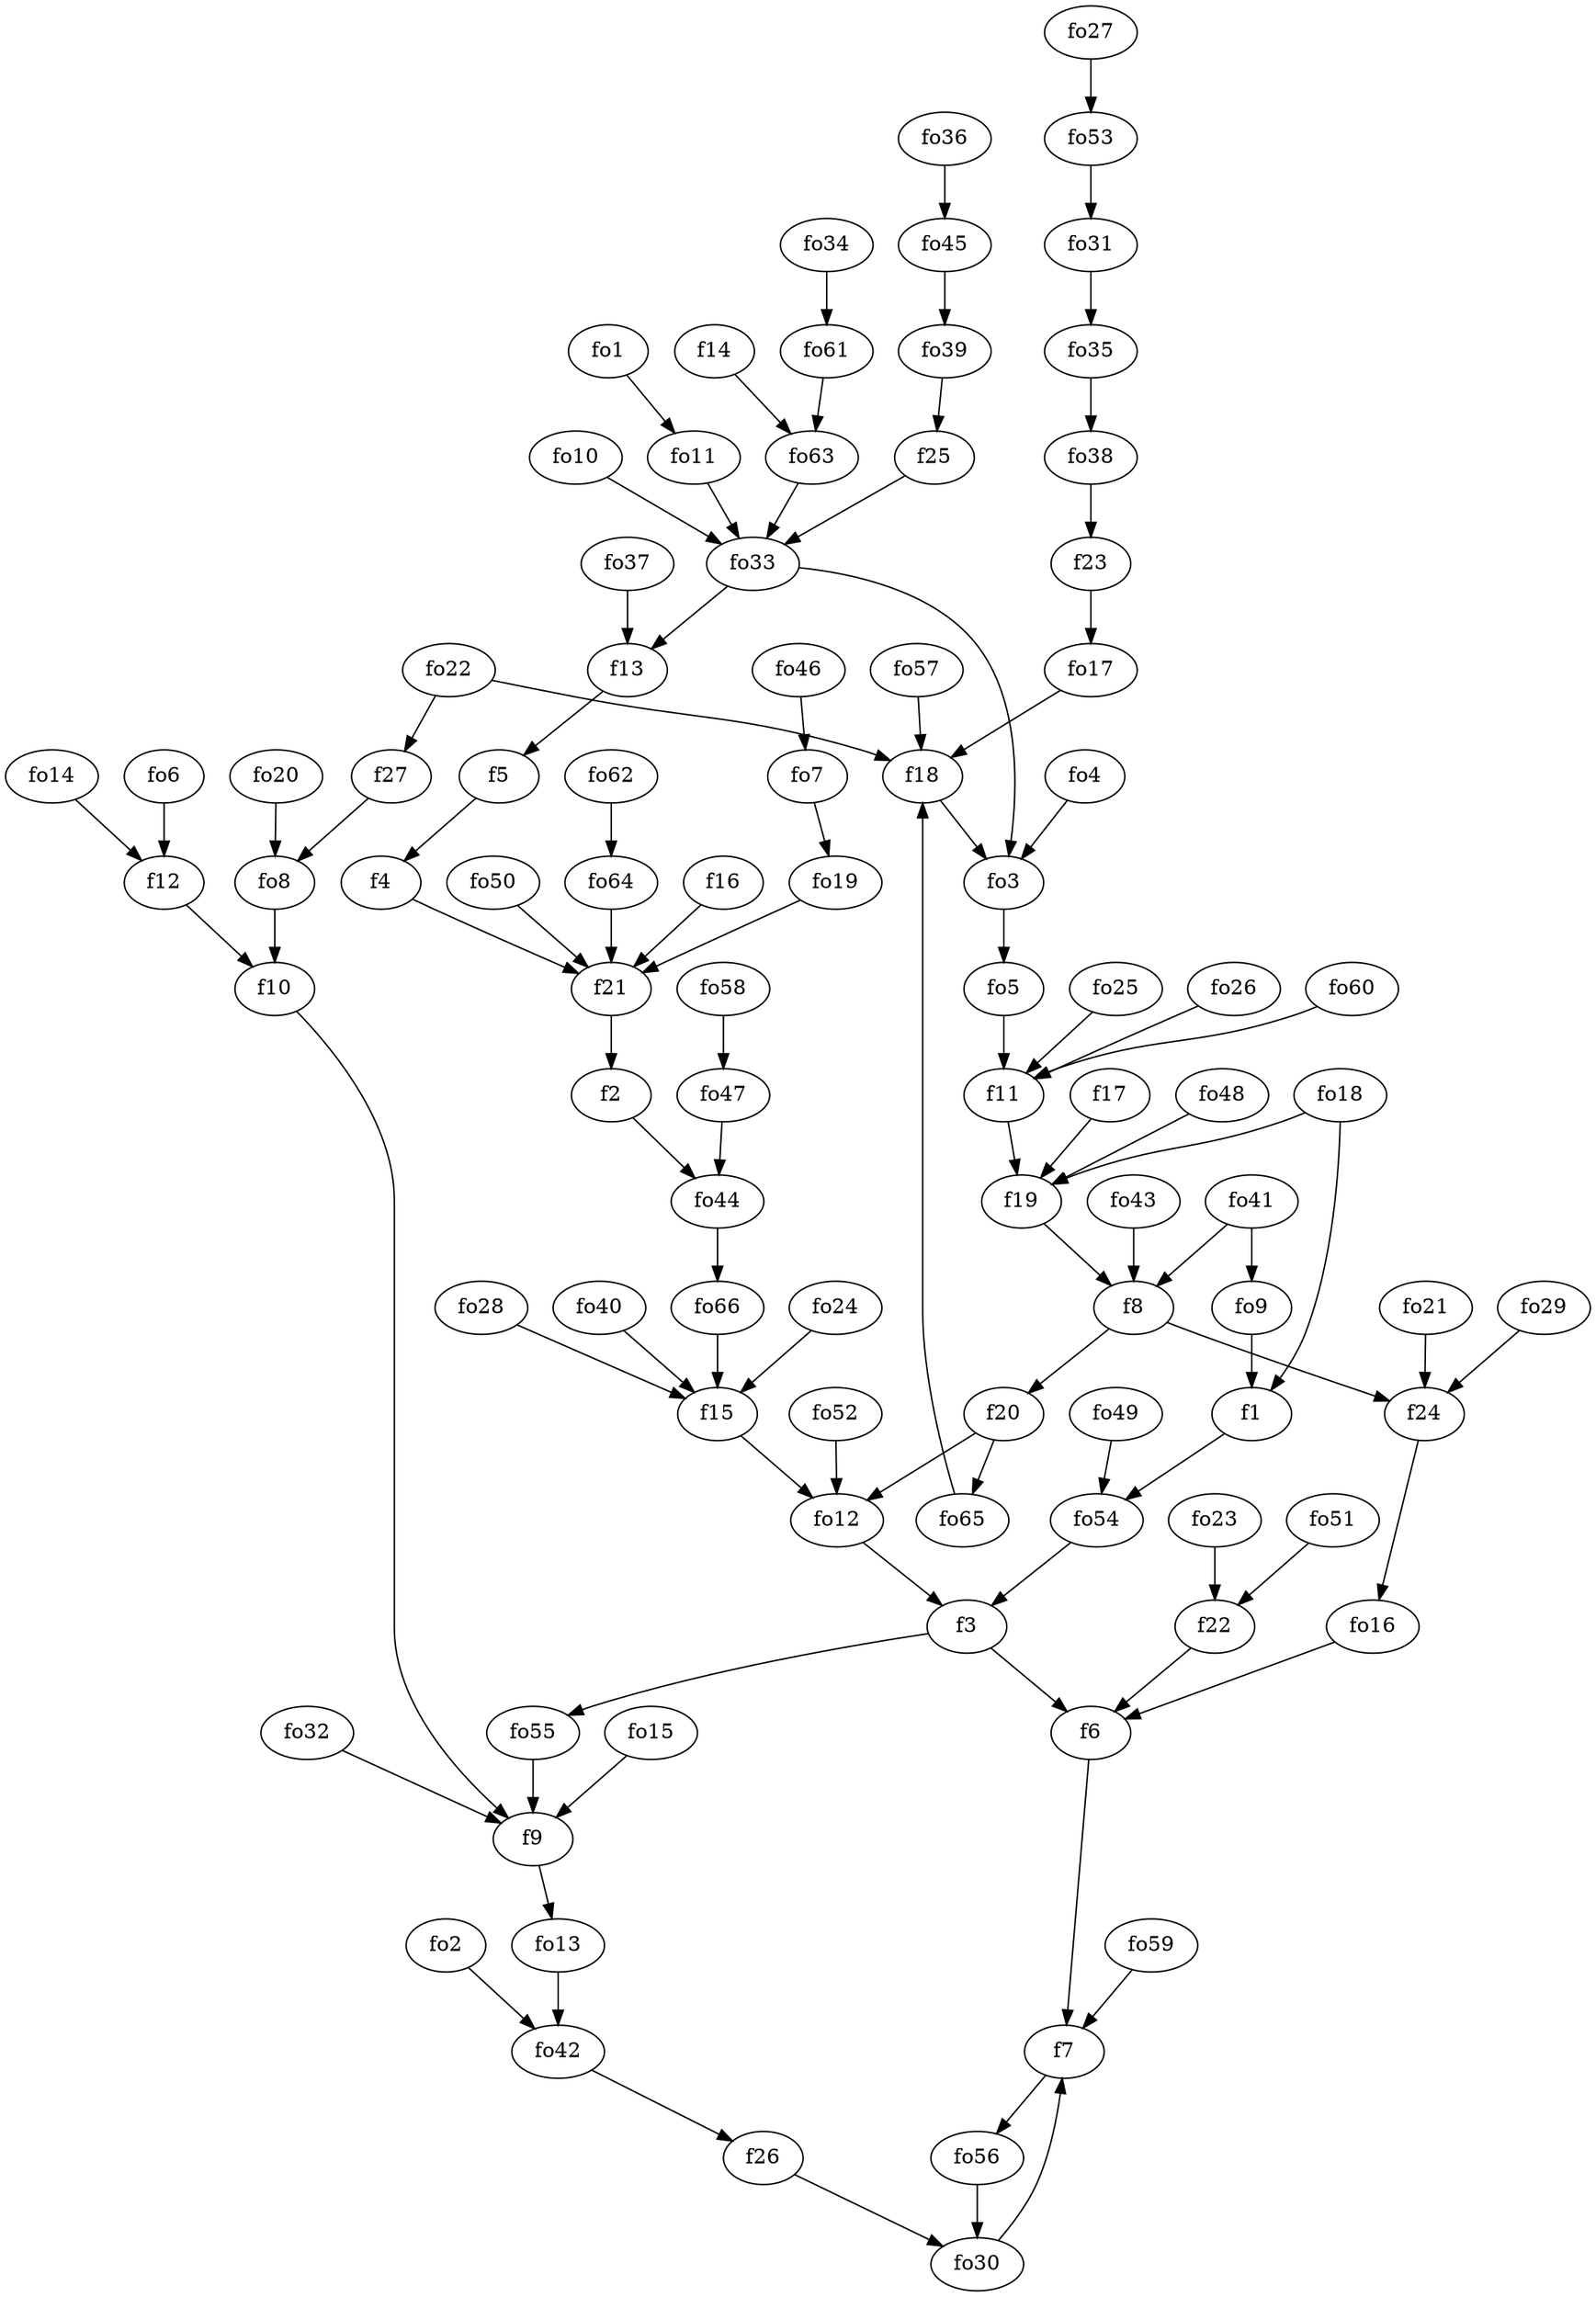 strict digraph  {
f1;
f2;
f3;
f4;
f5;
f6;
f7;
f8;
f9;
f10;
f11;
f12;
f13;
f14;
f15;
f16;
f17;
f18;
f19;
f20;
f21;
f22;
f23;
f24;
f25;
f26;
f27;
fo1;
fo2;
fo3;
fo4;
fo5;
fo6;
fo7;
fo8;
fo9;
fo10;
fo11;
fo12;
fo13;
fo14;
fo15;
fo16;
fo17;
fo18;
fo19;
fo20;
fo21;
fo22;
fo23;
fo24;
fo25;
fo26;
fo27;
fo28;
fo29;
fo30;
fo31;
fo32;
fo33;
fo34;
fo35;
fo36;
fo37;
fo38;
fo39;
fo40;
fo41;
fo42;
fo43;
fo44;
fo45;
fo46;
fo47;
fo48;
fo49;
fo50;
fo51;
fo52;
fo53;
fo54;
fo55;
fo56;
fo57;
fo58;
fo59;
fo60;
fo61;
fo62;
fo63;
fo64;
fo65;
fo66;
f1 -> fo54  [weight=2];
f2 -> fo44  [weight=2];
f3 -> f6  [weight=2];
f3 -> fo55  [weight=2];
f4 -> f21  [weight=2];
f5 -> f4  [weight=2];
f6 -> f7  [weight=2];
f7 -> fo56  [weight=2];
f8 -> f20  [weight=2];
f8 -> f24  [weight=2];
f9 -> fo13  [weight=2];
f10 -> f9  [weight=2];
f11 -> f19  [weight=2];
f12 -> f10  [weight=2];
f13 -> f5  [weight=2];
f14 -> fo63  [weight=2];
f15 -> fo12  [weight=2];
f16 -> f21  [weight=2];
f17 -> f19  [weight=2];
f18 -> fo3  [weight=2];
f19 -> f8  [weight=2];
f20 -> fo65  [weight=2];
f20 -> fo12  [weight=2];
f21 -> f2  [weight=2];
f22 -> f6  [weight=2];
f23 -> fo17  [weight=2];
f24 -> fo16  [weight=2];
f25 -> fo33  [weight=2];
f26 -> fo30  [weight=2];
f27 -> fo8  [weight=2];
fo1 -> fo11  [weight=2];
fo2 -> fo42  [weight=2];
fo3 -> fo5  [weight=2];
fo4 -> fo3  [weight=2];
fo5 -> f11  [weight=2];
fo6 -> f12  [weight=2];
fo7 -> fo19  [weight=2];
fo8 -> f10  [weight=2];
fo9 -> f1  [weight=2];
fo10 -> fo33  [weight=2];
fo11 -> fo33  [weight=2];
fo12 -> f3  [weight=2];
fo13 -> fo42  [weight=2];
fo14 -> f12  [weight=2];
fo15 -> f9  [weight=2];
fo16 -> f6  [weight=2];
fo17 -> f18  [weight=2];
fo18 -> f19  [weight=2];
fo18 -> f1  [weight=2];
fo19 -> f21  [weight=2];
fo20 -> fo8  [weight=2];
fo21 -> f24  [weight=2];
fo22 -> f18  [weight=2];
fo22 -> f27  [weight=2];
fo23 -> f22  [weight=2];
fo24 -> f15  [weight=2];
fo25 -> f11  [weight=2];
fo26 -> f11  [weight=2];
fo27 -> fo53  [weight=2];
fo28 -> f15  [weight=2];
fo29 -> f24  [weight=2];
fo30 -> f7  [weight=2];
fo31 -> fo35  [weight=2];
fo32 -> f9  [weight=2];
fo33 -> fo3  [weight=2];
fo33 -> f13  [weight=2];
fo34 -> fo61  [weight=2];
fo35 -> fo38  [weight=2];
fo36 -> fo45  [weight=2];
fo37 -> f13  [weight=2];
fo38 -> f23  [weight=2];
fo39 -> f25  [weight=2];
fo40 -> f15  [weight=2];
fo41 -> f8  [weight=2];
fo41 -> fo9  [weight=2];
fo42 -> f26  [weight=2];
fo43 -> f8  [weight=2];
fo44 -> fo66  [weight=2];
fo45 -> fo39  [weight=2];
fo46 -> fo7  [weight=2];
fo47 -> fo44  [weight=2];
fo48 -> f19  [weight=2];
fo49 -> fo54  [weight=2];
fo50 -> f21  [weight=2];
fo51 -> f22  [weight=2];
fo52 -> fo12  [weight=2];
fo53 -> fo31  [weight=2];
fo54 -> f3  [weight=2];
fo55 -> f9  [weight=2];
fo56 -> fo30  [weight=2];
fo57 -> f18  [weight=2];
fo58 -> fo47  [weight=2];
fo59 -> f7  [weight=2];
fo60 -> f11  [weight=2];
fo61 -> fo63  [weight=2];
fo62 -> fo64  [weight=2];
fo63 -> fo33  [weight=2];
fo64 -> f21  [weight=2];
fo65 -> f18  [weight=2];
fo66 -> f15  [weight=2];
}
